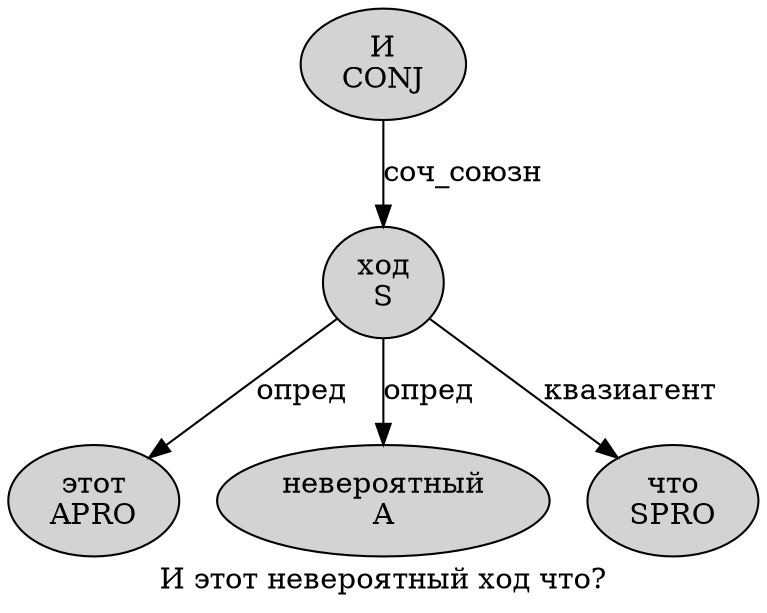 digraph SENTENCE_4277 {
	graph [label="И этот невероятный ход что?"]
	node [style=filled]
		0 [label="И
CONJ" color="" fillcolor=lightgray penwidth=1 shape=ellipse]
		1 [label="этот
APRO" color="" fillcolor=lightgray penwidth=1 shape=ellipse]
		2 [label="невероятный
A" color="" fillcolor=lightgray penwidth=1 shape=ellipse]
		3 [label="ход
S" color="" fillcolor=lightgray penwidth=1 shape=ellipse]
		4 [label="что
SPRO" color="" fillcolor=lightgray penwidth=1 shape=ellipse]
			0 -> 3 [label="соч_союзн"]
			3 -> 1 [label="опред"]
			3 -> 2 [label="опред"]
			3 -> 4 [label="квазиагент"]
}